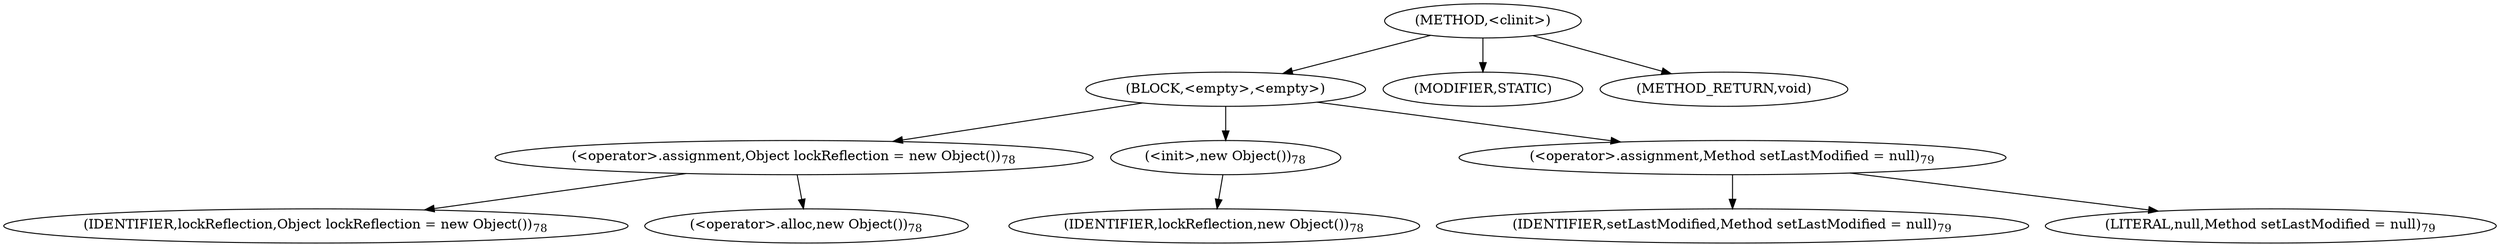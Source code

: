 digraph "&lt;clinit&gt;" {  
"1100" [label = <(METHOD,&lt;clinit&gt;)> ]
"1101" [label = <(BLOCK,&lt;empty&gt;,&lt;empty&gt;)> ]
"1102" [label = <(&lt;operator&gt;.assignment,Object lockReflection = new Object())<SUB>78</SUB>> ]
"1103" [label = <(IDENTIFIER,lockReflection,Object lockReflection = new Object())<SUB>78</SUB>> ]
"1104" [label = <(&lt;operator&gt;.alloc,new Object())<SUB>78</SUB>> ]
"1105" [label = <(&lt;init&gt;,new Object())<SUB>78</SUB>> ]
"3" [label = <(IDENTIFIER,lockReflection,new Object())<SUB>78</SUB>> ]
"1106" [label = <(&lt;operator&gt;.assignment,Method setLastModified = null)<SUB>79</SUB>> ]
"1107" [label = <(IDENTIFIER,setLastModified,Method setLastModified = null)<SUB>79</SUB>> ]
"1108" [label = <(LITERAL,null,Method setLastModified = null)<SUB>79</SUB>> ]
"1109" [label = <(MODIFIER,STATIC)> ]
"1110" [label = <(METHOD_RETURN,void)> ]
  "1100" -> "1101" 
  "1100" -> "1109" 
  "1100" -> "1110" 
  "1101" -> "1102" 
  "1101" -> "1105" 
  "1101" -> "1106" 
  "1102" -> "1103" 
  "1102" -> "1104" 
  "1105" -> "3" 
  "1106" -> "1107" 
  "1106" -> "1108" 
}

